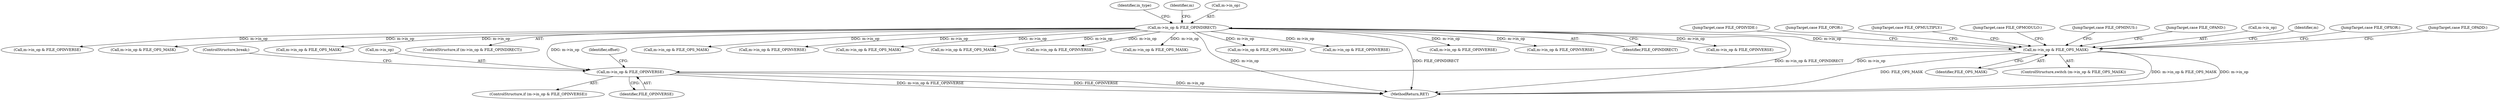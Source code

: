 digraph "0_file_6f737ddfadb596d7d4a993f7ed2141ffd664a81c@pointer" {
"1000886" [label="(Call,m->in_op & FILE_OPS_MASK)"];
"1000224" [label="(Call,m->in_op & FILE_OPINDIRECT)"];
"1000953" [label="(Call,m->in_op & FILE_OPINVERSE)"];
"1000624" [label="(Call,m->in_op & FILE_OPINVERSE)"];
"1000228" [label="(Identifier,FILE_OPINDIRECT)"];
"1000952" [label="(ControlStructure,if (m->in_op & FILE_OPINVERSE))"];
"1000955" [label="(Identifier,m)"];
"1000417" [label="(Identifier,in_type)"];
"1000957" [label="(Identifier,FILE_OPINVERSE)"];
"1001298" [label="(Call,m->in_op & FILE_OPINVERSE)"];
"1001073" [label="(Call,m->in_op & FILE_OPINVERSE)"];
"1000436" [label="(Call,m->in_op & FILE_OPS_MASK)"];
"1000660" [label="(Call,m->in_op & FILE_OPS_MASK)"];
"1000954" [label="(Call,m->in_op)"];
"1000223" [label="(ControlStructure,if (m->in_op & FILE_OPINDIRECT))"];
"1000233" [label="(Identifier,m)"];
"1000959" [label="(Identifier,offset)"];
"1000886" [label="(Call,m->in_op & FILE_OPS_MASK)"];
"1000906" [label="(JumpTarget,case FILE_OPXOR:)"];
"1000913" [label="(JumpTarget,case FILE_OPADD:)"];
"1000934" [label="(JumpTarget,case FILE_OPDIVIDE:)"];
"1000899" [label="(JumpTarget,case FILE_OPOR:)"];
"1000557" [label="(Call,m->in_op & FILE_OPS_MASK)"];
"1000953" [label="(Call,m->in_op & FILE_OPINVERSE)"];
"1001192" [label="(Call,m->in_op & FILE_OPINVERSE)"];
"1001006" [label="(Call,m->in_op & FILE_OPS_MASK)"];
"1000225" [label="(Call,m->in_op)"];
"1000927" [label="(JumpTarget,case FILE_OPMULTIPLY:)"];
"1000961" [label="(ControlStructure,break;)"];
"1000748" [label="(Call,m->in_op & FILE_OPS_MASK)"];
"1000941" [label="(JumpTarget,case FILE_OPMODULO:)"];
"1000521" [label="(Call,m->in_op & FILE_OPINVERSE)"];
"1000920" [label="(JumpTarget,case FILE_OPMINUS:)"];
"1001125" [label="(Call,m->in_op & FILE_OPS_MASK)"];
"1001213" [label="(Call,m->in_op & FILE_OPS_MASK)"];
"1000224" [label="(Call,m->in_op & FILE_OPINDIRECT)"];
"1000892" [label="(JumpTarget,case FILE_OPAND:)"];
"1000727" [label="(Call,m->in_op & FILE_OPINVERSE)"];
"1000890" [label="(Identifier,FILE_OPS_MASK)"];
"1000833" [label="(Call,m->in_op & FILE_OPINVERSE)"];
"1000885" [label="(ControlStructure,switch (m->in_op & FILE_OPS_MASK))"];
"1001777" [label="(MethodReturn,RET)"];
"1000887" [label="(Call,m->in_op)"];
"1000886" -> "1000885"  [label="AST: "];
"1000886" -> "1000890"  [label="CFG: "];
"1000887" -> "1000886"  [label="AST: "];
"1000890" -> "1000886"  [label="AST: "];
"1000892" -> "1000886"  [label="CFG: "];
"1000899" -> "1000886"  [label="CFG: "];
"1000906" -> "1000886"  [label="CFG: "];
"1000913" -> "1000886"  [label="CFG: "];
"1000920" -> "1000886"  [label="CFG: "];
"1000927" -> "1000886"  [label="CFG: "];
"1000934" -> "1000886"  [label="CFG: "];
"1000941" -> "1000886"  [label="CFG: "];
"1000955" -> "1000886"  [label="CFG: "];
"1000886" -> "1001777"  [label="DDG: m->in_op & FILE_OPS_MASK"];
"1000886" -> "1001777"  [label="DDG: m->in_op"];
"1000886" -> "1001777"  [label="DDG: FILE_OPS_MASK"];
"1000224" -> "1000886"  [label="DDG: m->in_op"];
"1000886" -> "1000953"  [label="DDG: m->in_op"];
"1000224" -> "1000223"  [label="AST: "];
"1000224" -> "1000228"  [label="CFG: "];
"1000225" -> "1000224"  [label="AST: "];
"1000228" -> "1000224"  [label="AST: "];
"1000233" -> "1000224"  [label="CFG: "];
"1000417" -> "1000224"  [label="CFG: "];
"1000224" -> "1001777"  [label="DDG: m->in_op"];
"1000224" -> "1001777"  [label="DDG: FILE_OPINDIRECT"];
"1000224" -> "1001777"  [label="DDG: m->in_op & FILE_OPINDIRECT"];
"1000224" -> "1000436"  [label="DDG: m->in_op"];
"1000224" -> "1000521"  [label="DDG: m->in_op"];
"1000224" -> "1000557"  [label="DDG: m->in_op"];
"1000224" -> "1000624"  [label="DDG: m->in_op"];
"1000224" -> "1000660"  [label="DDG: m->in_op"];
"1000224" -> "1000727"  [label="DDG: m->in_op"];
"1000224" -> "1000748"  [label="DDG: m->in_op"];
"1000224" -> "1000833"  [label="DDG: m->in_op"];
"1000224" -> "1000953"  [label="DDG: m->in_op"];
"1000224" -> "1001006"  [label="DDG: m->in_op"];
"1000224" -> "1001073"  [label="DDG: m->in_op"];
"1000224" -> "1001125"  [label="DDG: m->in_op"];
"1000224" -> "1001192"  [label="DDG: m->in_op"];
"1000224" -> "1001213"  [label="DDG: m->in_op"];
"1000224" -> "1001298"  [label="DDG: m->in_op"];
"1000953" -> "1000952"  [label="AST: "];
"1000953" -> "1000957"  [label="CFG: "];
"1000954" -> "1000953"  [label="AST: "];
"1000957" -> "1000953"  [label="AST: "];
"1000959" -> "1000953"  [label="CFG: "];
"1000961" -> "1000953"  [label="CFG: "];
"1000953" -> "1001777"  [label="DDG: m->in_op & FILE_OPINVERSE"];
"1000953" -> "1001777"  [label="DDG: FILE_OPINVERSE"];
"1000953" -> "1001777"  [label="DDG: m->in_op"];
}
